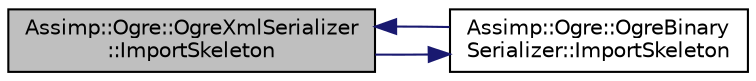 digraph "Assimp::Ogre::OgreXmlSerializer::ImportSkeleton"
{
  edge [fontname="Helvetica",fontsize="10",labelfontname="Helvetica",labelfontsize="10"];
  node [fontname="Helvetica",fontsize="10",shape=record];
  rankdir="LR";
  Node1 [label="Assimp::Ogre::OgreXmlSerializer\l::ImportSkeleton",height=0.2,width=0.4,color="black", fillcolor="grey75", style="filled", fontcolor="black"];
  Node1 -> Node2 [color="midnightblue",fontsize="10",style="solid",fontname="Helvetica"];
  Node2 [label="Assimp::Ogre::OgreBinary\lSerializer::ImportSkeleton",height=0.2,width=0.4,color="black", fillcolor="white", style="filled",URL="$class_assimp_1_1_ogre_1_1_ogre_binary_serializer.html#adca42c4976752dc1b146003bd7cea9dd",tooltip="Imports skeleton to mesh into Mesh::skeleton. "];
  Node2 -> Node1 [color="midnightblue",fontsize="10",style="solid",fontname="Helvetica"];
}
